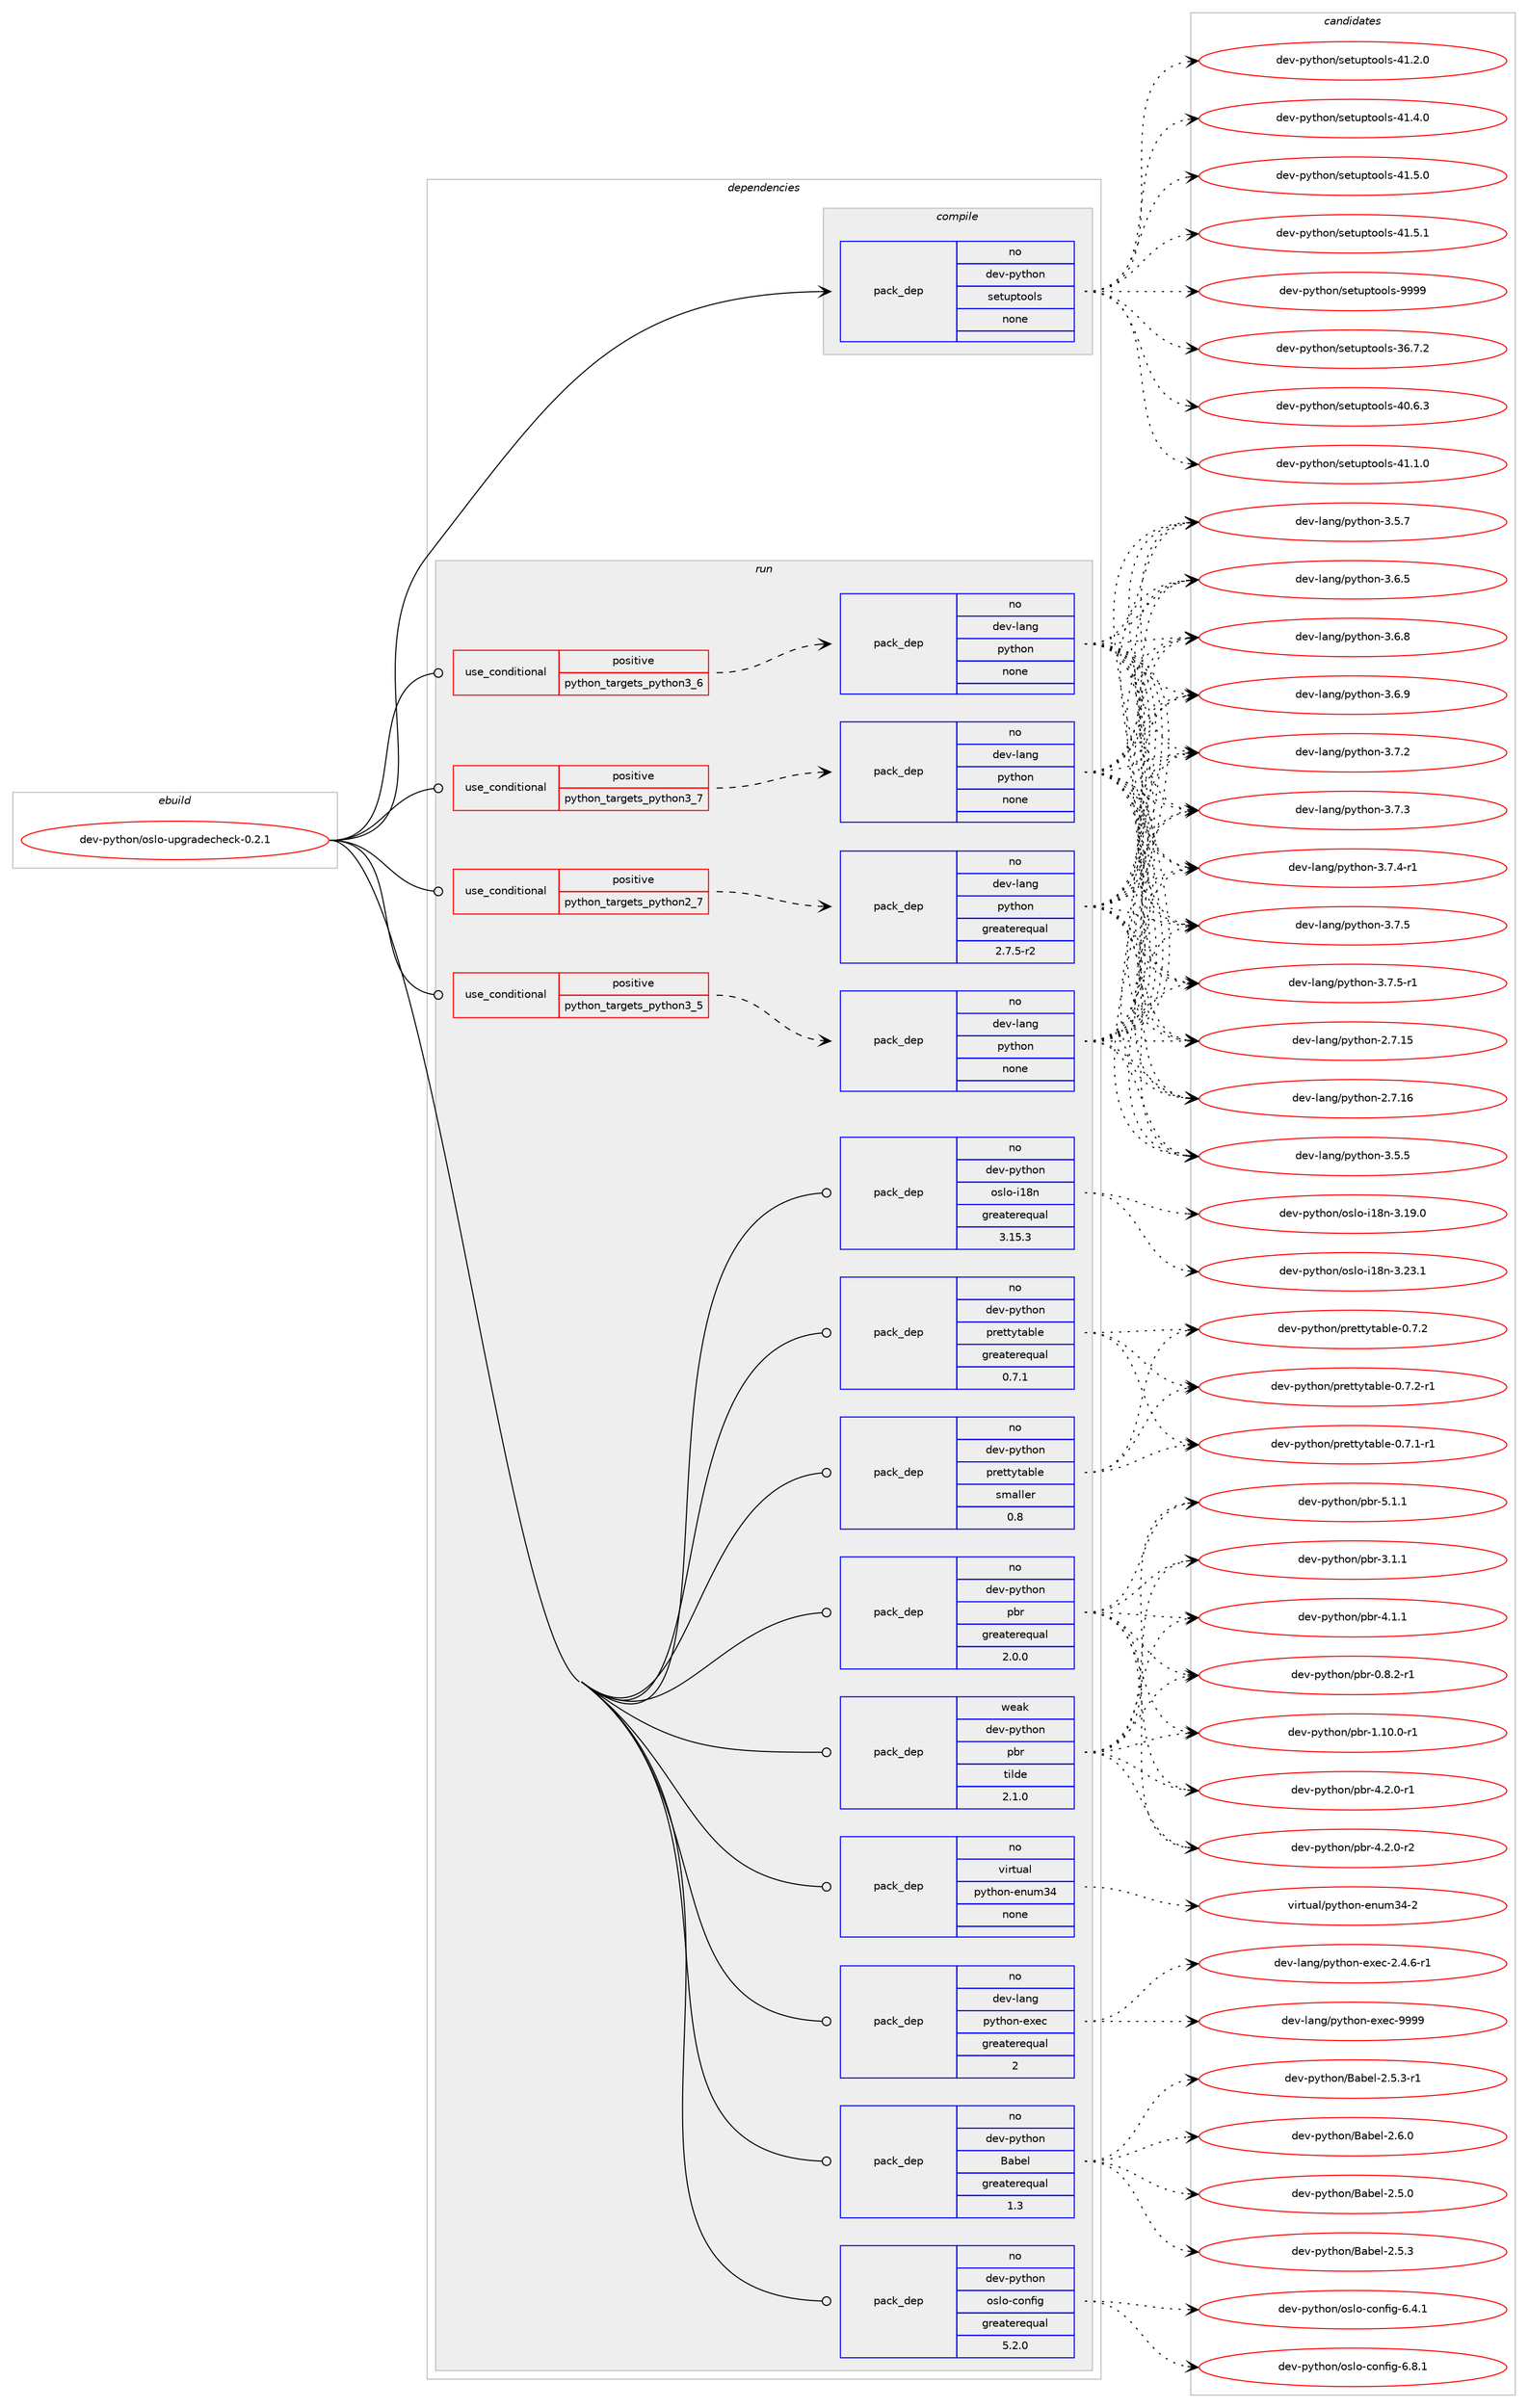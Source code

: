 digraph prolog {

# *************
# Graph options
# *************

newrank=true;
concentrate=true;
compound=true;
graph [rankdir=LR,fontname=Helvetica,fontsize=10,ranksep=1.5];#, ranksep=2.5, nodesep=0.2];
edge  [arrowhead=vee];
node  [fontname=Helvetica,fontsize=10];

# **********
# The ebuild
# **********

subgraph cluster_leftcol {
color=gray;
rank=same;
label=<<i>ebuild</i>>;
id [label="dev-python/oslo-upgradecheck-0.2.1", color=red, width=4, href="../dev-python/oslo-upgradecheck-0.2.1.svg"];
}

# ****************
# The dependencies
# ****************

subgraph cluster_midcol {
color=gray;
label=<<i>dependencies</i>>;
subgraph cluster_compile {
fillcolor="#eeeeee";
style=filled;
label=<<i>compile</i>>;
subgraph pack463960 {
dependency619654 [label=<<TABLE BORDER="0" CELLBORDER="1" CELLSPACING="0" CELLPADDING="4" WIDTH="220"><TR><TD ROWSPAN="6" CELLPADDING="30">pack_dep</TD></TR><TR><TD WIDTH="110">no</TD></TR><TR><TD>dev-python</TD></TR><TR><TD>setuptools</TD></TR><TR><TD>none</TD></TR><TR><TD></TD></TR></TABLE>>, shape=none, color=blue];
}
id:e -> dependency619654:w [weight=20,style="solid",arrowhead="vee"];
}
subgraph cluster_compileandrun {
fillcolor="#eeeeee";
style=filled;
label=<<i>compile and run</i>>;
}
subgraph cluster_run {
fillcolor="#eeeeee";
style=filled;
label=<<i>run</i>>;
subgraph cond143884 {
dependency619655 [label=<<TABLE BORDER="0" CELLBORDER="1" CELLSPACING="0" CELLPADDING="4"><TR><TD ROWSPAN="3" CELLPADDING="10">use_conditional</TD></TR><TR><TD>positive</TD></TR><TR><TD>python_targets_python2_7</TD></TR></TABLE>>, shape=none, color=red];
subgraph pack463961 {
dependency619656 [label=<<TABLE BORDER="0" CELLBORDER="1" CELLSPACING="0" CELLPADDING="4" WIDTH="220"><TR><TD ROWSPAN="6" CELLPADDING="30">pack_dep</TD></TR><TR><TD WIDTH="110">no</TD></TR><TR><TD>dev-lang</TD></TR><TR><TD>python</TD></TR><TR><TD>greaterequal</TD></TR><TR><TD>2.7.5-r2</TD></TR></TABLE>>, shape=none, color=blue];
}
dependency619655:e -> dependency619656:w [weight=20,style="dashed",arrowhead="vee"];
}
id:e -> dependency619655:w [weight=20,style="solid",arrowhead="odot"];
subgraph cond143885 {
dependency619657 [label=<<TABLE BORDER="0" CELLBORDER="1" CELLSPACING="0" CELLPADDING="4"><TR><TD ROWSPAN="3" CELLPADDING="10">use_conditional</TD></TR><TR><TD>positive</TD></TR><TR><TD>python_targets_python3_5</TD></TR></TABLE>>, shape=none, color=red];
subgraph pack463962 {
dependency619658 [label=<<TABLE BORDER="0" CELLBORDER="1" CELLSPACING="0" CELLPADDING="4" WIDTH="220"><TR><TD ROWSPAN="6" CELLPADDING="30">pack_dep</TD></TR><TR><TD WIDTH="110">no</TD></TR><TR><TD>dev-lang</TD></TR><TR><TD>python</TD></TR><TR><TD>none</TD></TR><TR><TD></TD></TR></TABLE>>, shape=none, color=blue];
}
dependency619657:e -> dependency619658:w [weight=20,style="dashed",arrowhead="vee"];
}
id:e -> dependency619657:w [weight=20,style="solid",arrowhead="odot"];
subgraph cond143886 {
dependency619659 [label=<<TABLE BORDER="0" CELLBORDER="1" CELLSPACING="0" CELLPADDING="4"><TR><TD ROWSPAN="3" CELLPADDING="10">use_conditional</TD></TR><TR><TD>positive</TD></TR><TR><TD>python_targets_python3_6</TD></TR></TABLE>>, shape=none, color=red];
subgraph pack463963 {
dependency619660 [label=<<TABLE BORDER="0" CELLBORDER="1" CELLSPACING="0" CELLPADDING="4" WIDTH="220"><TR><TD ROWSPAN="6" CELLPADDING="30">pack_dep</TD></TR><TR><TD WIDTH="110">no</TD></TR><TR><TD>dev-lang</TD></TR><TR><TD>python</TD></TR><TR><TD>none</TD></TR><TR><TD></TD></TR></TABLE>>, shape=none, color=blue];
}
dependency619659:e -> dependency619660:w [weight=20,style="dashed",arrowhead="vee"];
}
id:e -> dependency619659:w [weight=20,style="solid",arrowhead="odot"];
subgraph cond143887 {
dependency619661 [label=<<TABLE BORDER="0" CELLBORDER="1" CELLSPACING="0" CELLPADDING="4"><TR><TD ROWSPAN="3" CELLPADDING="10">use_conditional</TD></TR><TR><TD>positive</TD></TR><TR><TD>python_targets_python3_7</TD></TR></TABLE>>, shape=none, color=red];
subgraph pack463964 {
dependency619662 [label=<<TABLE BORDER="0" CELLBORDER="1" CELLSPACING="0" CELLPADDING="4" WIDTH="220"><TR><TD ROWSPAN="6" CELLPADDING="30">pack_dep</TD></TR><TR><TD WIDTH="110">no</TD></TR><TR><TD>dev-lang</TD></TR><TR><TD>python</TD></TR><TR><TD>none</TD></TR><TR><TD></TD></TR></TABLE>>, shape=none, color=blue];
}
dependency619661:e -> dependency619662:w [weight=20,style="dashed",arrowhead="vee"];
}
id:e -> dependency619661:w [weight=20,style="solid",arrowhead="odot"];
subgraph pack463965 {
dependency619663 [label=<<TABLE BORDER="0" CELLBORDER="1" CELLSPACING="0" CELLPADDING="4" WIDTH="220"><TR><TD ROWSPAN="6" CELLPADDING="30">pack_dep</TD></TR><TR><TD WIDTH="110">no</TD></TR><TR><TD>dev-lang</TD></TR><TR><TD>python-exec</TD></TR><TR><TD>greaterequal</TD></TR><TR><TD>2</TD></TR></TABLE>>, shape=none, color=blue];
}
id:e -> dependency619663:w [weight=20,style="solid",arrowhead="odot"];
subgraph pack463966 {
dependency619664 [label=<<TABLE BORDER="0" CELLBORDER="1" CELLSPACING="0" CELLPADDING="4" WIDTH="220"><TR><TD ROWSPAN="6" CELLPADDING="30">pack_dep</TD></TR><TR><TD WIDTH="110">no</TD></TR><TR><TD>dev-python</TD></TR><TR><TD>Babel</TD></TR><TR><TD>greaterequal</TD></TR><TR><TD>1.3</TD></TR></TABLE>>, shape=none, color=blue];
}
id:e -> dependency619664:w [weight=20,style="solid",arrowhead="odot"];
subgraph pack463967 {
dependency619665 [label=<<TABLE BORDER="0" CELLBORDER="1" CELLSPACING="0" CELLPADDING="4" WIDTH="220"><TR><TD ROWSPAN="6" CELLPADDING="30">pack_dep</TD></TR><TR><TD WIDTH="110">no</TD></TR><TR><TD>dev-python</TD></TR><TR><TD>oslo-config</TD></TR><TR><TD>greaterequal</TD></TR><TR><TD>5.2.0</TD></TR></TABLE>>, shape=none, color=blue];
}
id:e -> dependency619665:w [weight=20,style="solid",arrowhead="odot"];
subgraph pack463968 {
dependency619666 [label=<<TABLE BORDER="0" CELLBORDER="1" CELLSPACING="0" CELLPADDING="4" WIDTH="220"><TR><TD ROWSPAN="6" CELLPADDING="30">pack_dep</TD></TR><TR><TD WIDTH="110">no</TD></TR><TR><TD>dev-python</TD></TR><TR><TD>oslo-i18n</TD></TR><TR><TD>greaterequal</TD></TR><TR><TD>3.15.3</TD></TR></TABLE>>, shape=none, color=blue];
}
id:e -> dependency619666:w [weight=20,style="solid",arrowhead="odot"];
subgraph pack463969 {
dependency619667 [label=<<TABLE BORDER="0" CELLBORDER="1" CELLSPACING="0" CELLPADDING="4" WIDTH="220"><TR><TD ROWSPAN="6" CELLPADDING="30">pack_dep</TD></TR><TR><TD WIDTH="110">no</TD></TR><TR><TD>dev-python</TD></TR><TR><TD>pbr</TD></TR><TR><TD>greaterequal</TD></TR><TR><TD>2.0.0</TD></TR></TABLE>>, shape=none, color=blue];
}
id:e -> dependency619667:w [weight=20,style="solid",arrowhead="odot"];
subgraph pack463970 {
dependency619668 [label=<<TABLE BORDER="0" CELLBORDER="1" CELLSPACING="0" CELLPADDING="4" WIDTH="220"><TR><TD ROWSPAN="6" CELLPADDING="30">pack_dep</TD></TR><TR><TD WIDTH="110">no</TD></TR><TR><TD>dev-python</TD></TR><TR><TD>prettytable</TD></TR><TR><TD>greaterequal</TD></TR><TR><TD>0.7.1</TD></TR></TABLE>>, shape=none, color=blue];
}
id:e -> dependency619668:w [weight=20,style="solid",arrowhead="odot"];
subgraph pack463971 {
dependency619669 [label=<<TABLE BORDER="0" CELLBORDER="1" CELLSPACING="0" CELLPADDING="4" WIDTH="220"><TR><TD ROWSPAN="6" CELLPADDING="30">pack_dep</TD></TR><TR><TD WIDTH="110">no</TD></TR><TR><TD>dev-python</TD></TR><TR><TD>prettytable</TD></TR><TR><TD>smaller</TD></TR><TR><TD>0.8</TD></TR></TABLE>>, shape=none, color=blue];
}
id:e -> dependency619669:w [weight=20,style="solid",arrowhead="odot"];
subgraph pack463972 {
dependency619670 [label=<<TABLE BORDER="0" CELLBORDER="1" CELLSPACING="0" CELLPADDING="4" WIDTH="220"><TR><TD ROWSPAN="6" CELLPADDING="30">pack_dep</TD></TR><TR><TD WIDTH="110">no</TD></TR><TR><TD>virtual</TD></TR><TR><TD>python-enum34</TD></TR><TR><TD>none</TD></TR><TR><TD></TD></TR></TABLE>>, shape=none, color=blue];
}
id:e -> dependency619670:w [weight=20,style="solid",arrowhead="odot"];
subgraph pack463973 {
dependency619671 [label=<<TABLE BORDER="0" CELLBORDER="1" CELLSPACING="0" CELLPADDING="4" WIDTH="220"><TR><TD ROWSPAN="6" CELLPADDING="30">pack_dep</TD></TR><TR><TD WIDTH="110">weak</TD></TR><TR><TD>dev-python</TD></TR><TR><TD>pbr</TD></TR><TR><TD>tilde</TD></TR><TR><TD>2.1.0</TD></TR></TABLE>>, shape=none, color=blue];
}
id:e -> dependency619671:w [weight=20,style="solid",arrowhead="odot"];
}
}

# **************
# The candidates
# **************

subgraph cluster_choices {
rank=same;
color=gray;
label=<<i>candidates</i>>;

subgraph choice463960 {
color=black;
nodesep=1;
choice100101118451121211161041111104711510111611711211611111110811545515446554650 [label="dev-python/setuptools-36.7.2", color=red, width=4,href="../dev-python/setuptools-36.7.2.svg"];
choice100101118451121211161041111104711510111611711211611111110811545524846544651 [label="dev-python/setuptools-40.6.3", color=red, width=4,href="../dev-python/setuptools-40.6.3.svg"];
choice100101118451121211161041111104711510111611711211611111110811545524946494648 [label="dev-python/setuptools-41.1.0", color=red, width=4,href="../dev-python/setuptools-41.1.0.svg"];
choice100101118451121211161041111104711510111611711211611111110811545524946504648 [label="dev-python/setuptools-41.2.0", color=red, width=4,href="../dev-python/setuptools-41.2.0.svg"];
choice100101118451121211161041111104711510111611711211611111110811545524946524648 [label="dev-python/setuptools-41.4.0", color=red, width=4,href="../dev-python/setuptools-41.4.0.svg"];
choice100101118451121211161041111104711510111611711211611111110811545524946534648 [label="dev-python/setuptools-41.5.0", color=red, width=4,href="../dev-python/setuptools-41.5.0.svg"];
choice100101118451121211161041111104711510111611711211611111110811545524946534649 [label="dev-python/setuptools-41.5.1", color=red, width=4,href="../dev-python/setuptools-41.5.1.svg"];
choice10010111845112121116104111110471151011161171121161111111081154557575757 [label="dev-python/setuptools-9999", color=red, width=4,href="../dev-python/setuptools-9999.svg"];
dependency619654:e -> choice100101118451121211161041111104711510111611711211611111110811545515446554650:w [style=dotted,weight="100"];
dependency619654:e -> choice100101118451121211161041111104711510111611711211611111110811545524846544651:w [style=dotted,weight="100"];
dependency619654:e -> choice100101118451121211161041111104711510111611711211611111110811545524946494648:w [style=dotted,weight="100"];
dependency619654:e -> choice100101118451121211161041111104711510111611711211611111110811545524946504648:w [style=dotted,weight="100"];
dependency619654:e -> choice100101118451121211161041111104711510111611711211611111110811545524946524648:w [style=dotted,weight="100"];
dependency619654:e -> choice100101118451121211161041111104711510111611711211611111110811545524946534648:w [style=dotted,weight="100"];
dependency619654:e -> choice100101118451121211161041111104711510111611711211611111110811545524946534649:w [style=dotted,weight="100"];
dependency619654:e -> choice10010111845112121116104111110471151011161171121161111111081154557575757:w [style=dotted,weight="100"];
}
subgraph choice463961 {
color=black;
nodesep=1;
choice10010111845108971101034711212111610411111045504655464953 [label="dev-lang/python-2.7.15", color=red, width=4,href="../dev-lang/python-2.7.15.svg"];
choice10010111845108971101034711212111610411111045504655464954 [label="dev-lang/python-2.7.16", color=red, width=4,href="../dev-lang/python-2.7.16.svg"];
choice100101118451089711010347112121116104111110455146534653 [label="dev-lang/python-3.5.5", color=red, width=4,href="../dev-lang/python-3.5.5.svg"];
choice100101118451089711010347112121116104111110455146534655 [label="dev-lang/python-3.5.7", color=red, width=4,href="../dev-lang/python-3.5.7.svg"];
choice100101118451089711010347112121116104111110455146544653 [label="dev-lang/python-3.6.5", color=red, width=4,href="../dev-lang/python-3.6.5.svg"];
choice100101118451089711010347112121116104111110455146544656 [label="dev-lang/python-3.6.8", color=red, width=4,href="../dev-lang/python-3.6.8.svg"];
choice100101118451089711010347112121116104111110455146544657 [label="dev-lang/python-3.6.9", color=red, width=4,href="../dev-lang/python-3.6.9.svg"];
choice100101118451089711010347112121116104111110455146554650 [label="dev-lang/python-3.7.2", color=red, width=4,href="../dev-lang/python-3.7.2.svg"];
choice100101118451089711010347112121116104111110455146554651 [label="dev-lang/python-3.7.3", color=red, width=4,href="../dev-lang/python-3.7.3.svg"];
choice1001011184510897110103471121211161041111104551465546524511449 [label="dev-lang/python-3.7.4-r1", color=red, width=4,href="../dev-lang/python-3.7.4-r1.svg"];
choice100101118451089711010347112121116104111110455146554653 [label="dev-lang/python-3.7.5", color=red, width=4,href="../dev-lang/python-3.7.5.svg"];
choice1001011184510897110103471121211161041111104551465546534511449 [label="dev-lang/python-3.7.5-r1", color=red, width=4,href="../dev-lang/python-3.7.5-r1.svg"];
dependency619656:e -> choice10010111845108971101034711212111610411111045504655464953:w [style=dotted,weight="100"];
dependency619656:e -> choice10010111845108971101034711212111610411111045504655464954:w [style=dotted,weight="100"];
dependency619656:e -> choice100101118451089711010347112121116104111110455146534653:w [style=dotted,weight="100"];
dependency619656:e -> choice100101118451089711010347112121116104111110455146534655:w [style=dotted,weight="100"];
dependency619656:e -> choice100101118451089711010347112121116104111110455146544653:w [style=dotted,weight="100"];
dependency619656:e -> choice100101118451089711010347112121116104111110455146544656:w [style=dotted,weight="100"];
dependency619656:e -> choice100101118451089711010347112121116104111110455146544657:w [style=dotted,weight="100"];
dependency619656:e -> choice100101118451089711010347112121116104111110455146554650:w [style=dotted,weight="100"];
dependency619656:e -> choice100101118451089711010347112121116104111110455146554651:w [style=dotted,weight="100"];
dependency619656:e -> choice1001011184510897110103471121211161041111104551465546524511449:w [style=dotted,weight="100"];
dependency619656:e -> choice100101118451089711010347112121116104111110455146554653:w [style=dotted,weight="100"];
dependency619656:e -> choice1001011184510897110103471121211161041111104551465546534511449:w [style=dotted,weight="100"];
}
subgraph choice463962 {
color=black;
nodesep=1;
choice10010111845108971101034711212111610411111045504655464953 [label="dev-lang/python-2.7.15", color=red, width=4,href="../dev-lang/python-2.7.15.svg"];
choice10010111845108971101034711212111610411111045504655464954 [label="dev-lang/python-2.7.16", color=red, width=4,href="../dev-lang/python-2.7.16.svg"];
choice100101118451089711010347112121116104111110455146534653 [label="dev-lang/python-3.5.5", color=red, width=4,href="../dev-lang/python-3.5.5.svg"];
choice100101118451089711010347112121116104111110455146534655 [label="dev-lang/python-3.5.7", color=red, width=4,href="../dev-lang/python-3.5.7.svg"];
choice100101118451089711010347112121116104111110455146544653 [label="dev-lang/python-3.6.5", color=red, width=4,href="../dev-lang/python-3.6.5.svg"];
choice100101118451089711010347112121116104111110455146544656 [label="dev-lang/python-3.6.8", color=red, width=4,href="../dev-lang/python-3.6.8.svg"];
choice100101118451089711010347112121116104111110455146544657 [label="dev-lang/python-3.6.9", color=red, width=4,href="../dev-lang/python-3.6.9.svg"];
choice100101118451089711010347112121116104111110455146554650 [label="dev-lang/python-3.7.2", color=red, width=4,href="../dev-lang/python-3.7.2.svg"];
choice100101118451089711010347112121116104111110455146554651 [label="dev-lang/python-3.7.3", color=red, width=4,href="../dev-lang/python-3.7.3.svg"];
choice1001011184510897110103471121211161041111104551465546524511449 [label="dev-lang/python-3.7.4-r1", color=red, width=4,href="../dev-lang/python-3.7.4-r1.svg"];
choice100101118451089711010347112121116104111110455146554653 [label="dev-lang/python-3.7.5", color=red, width=4,href="../dev-lang/python-3.7.5.svg"];
choice1001011184510897110103471121211161041111104551465546534511449 [label="dev-lang/python-3.7.5-r1", color=red, width=4,href="../dev-lang/python-3.7.5-r1.svg"];
dependency619658:e -> choice10010111845108971101034711212111610411111045504655464953:w [style=dotted,weight="100"];
dependency619658:e -> choice10010111845108971101034711212111610411111045504655464954:w [style=dotted,weight="100"];
dependency619658:e -> choice100101118451089711010347112121116104111110455146534653:w [style=dotted,weight="100"];
dependency619658:e -> choice100101118451089711010347112121116104111110455146534655:w [style=dotted,weight="100"];
dependency619658:e -> choice100101118451089711010347112121116104111110455146544653:w [style=dotted,weight="100"];
dependency619658:e -> choice100101118451089711010347112121116104111110455146544656:w [style=dotted,weight="100"];
dependency619658:e -> choice100101118451089711010347112121116104111110455146544657:w [style=dotted,weight="100"];
dependency619658:e -> choice100101118451089711010347112121116104111110455146554650:w [style=dotted,weight="100"];
dependency619658:e -> choice100101118451089711010347112121116104111110455146554651:w [style=dotted,weight="100"];
dependency619658:e -> choice1001011184510897110103471121211161041111104551465546524511449:w [style=dotted,weight="100"];
dependency619658:e -> choice100101118451089711010347112121116104111110455146554653:w [style=dotted,weight="100"];
dependency619658:e -> choice1001011184510897110103471121211161041111104551465546534511449:w [style=dotted,weight="100"];
}
subgraph choice463963 {
color=black;
nodesep=1;
choice10010111845108971101034711212111610411111045504655464953 [label="dev-lang/python-2.7.15", color=red, width=4,href="../dev-lang/python-2.7.15.svg"];
choice10010111845108971101034711212111610411111045504655464954 [label="dev-lang/python-2.7.16", color=red, width=4,href="../dev-lang/python-2.7.16.svg"];
choice100101118451089711010347112121116104111110455146534653 [label="dev-lang/python-3.5.5", color=red, width=4,href="../dev-lang/python-3.5.5.svg"];
choice100101118451089711010347112121116104111110455146534655 [label="dev-lang/python-3.5.7", color=red, width=4,href="../dev-lang/python-3.5.7.svg"];
choice100101118451089711010347112121116104111110455146544653 [label="dev-lang/python-3.6.5", color=red, width=4,href="../dev-lang/python-3.6.5.svg"];
choice100101118451089711010347112121116104111110455146544656 [label="dev-lang/python-3.6.8", color=red, width=4,href="../dev-lang/python-3.6.8.svg"];
choice100101118451089711010347112121116104111110455146544657 [label="dev-lang/python-3.6.9", color=red, width=4,href="../dev-lang/python-3.6.9.svg"];
choice100101118451089711010347112121116104111110455146554650 [label="dev-lang/python-3.7.2", color=red, width=4,href="../dev-lang/python-3.7.2.svg"];
choice100101118451089711010347112121116104111110455146554651 [label="dev-lang/python-3.7.3", color=red, width=4,href="../dev-lang/python-3.7.3.svg"];
choice1001011184510897110103471121211161041111104551465546524511449 [label="dev-lang/python-3.7.4-r1", color=red, width=4,href="../dev-lang/python-3.7.4-r1.svg"];
choice100101118451089711010347112121116104111110455146554653 [label="dev-lang/python-3.7.5", color=red, width=4,href="../dev-lang/python-3.7.5.svg"];
choice1001011184510897110103471121211161041111104551465546534511449 [label="dev-lang/python-3.7.5-r1", color=red, width=4,href="../dev-lang/python-3.7.5-r1.svg"];
dependency619660:e -> choice10010111845108971101034711212111610411111045504655464953:w [style=dotted,weight="100"];
dependency619660:e -> choice10010111845108971101034711212111610411111045504655464954:w [style=dotted,weight="100"];
dependency619660:e -> choice100101118451089711010347112121116104111110455146534653:w [style=dotted,weight="100"];
dependency619660:e -> choice100101118451089711010347112121116104111110455146534655:w [style=dotted,weight="100"];
dependency619660:e -> choice100101118451089711010347112121116104111110455146544653:w [style=dotted,weight="100"];
dependency619660:e -> choice100101118451089711010347112121116104111110455146544656:w [style=dotted,weight="100"];
dependency619660:e -> choice100101118451089711010347112121116104111110455146544657:w [style=dotted,weight="100"];
dependency619660:e -> choice100101118451089711010347112121116104111110455146554650:w [style=dotted,weight="100"];
dependency619660:e -> choice100101118451089711010347112121116104111110455146554651:w [style=dotted,weight="100"];
dependency619660:e -> choice1001011184510897110103471121211161041111104551465546524511449:w [style=dotted,weight="100"];
dependency619660:e -> choice100101118451089711010347112121116104111110455146554653:w [style=dotted,weight="100"];
dependency619660:e -> choice1001011184510897110103471121211161041111104551465546534511449:w [style=dotted,weight="100"];
}
subgraph choice463964 {
color=black;
nodesep=1;
choice10010111845108971101034711212111610411111045504655464953 [label="dev-lang/python-2.7.15", color=red, width=4,href="../dev-lang/python-2.7.15.svg"];
choice10010111845108971101034711212111610411111045504655464954 [label="dev-lang/python-2.7.16", color=red, width=4,href="../dev-lang/python-2.7.16.svg"];
choice100101118451089711010347112121116104111110455146534653 [label="dev-lang/python-3.5.5", color=red, width=4,href="../dev-lang/python-3.5.5.svg"];
choice100101118451089711010347112121116104111110455146534655 [label="dev-lang/python-3.5.7", color=red, width=4,href="../dev-lang/python-3.5.7.svg"];
choice100101118451089711010347112121116104111110455146544653 [label="dev-lang/python-3.6.5", color=red, width=4,href="../dev-lang/python-3.6.5.svg"];
choice100101118451089711010347112121116104111110455146544656 [label="dev-lang/python-3.6.8", color=red, width=4,href="../dev-lang/python-3.6.8.svg"];
choice100101118451089711010347112121116104111110455146544657 [label="dev-lang/python-3.6.9", color=red, width=4,href="../dev-lang/python-3.6.9.svg"];
choice100101118451089711010347112121116104111110455146554650 [label="dev-lang/python-3.7.2", color=red, width=4,href="../dev-lang/python-3.7.2.svg"];
choice100101118451089711010347112121116104111110455146554651 [label="dev-lang/python-3.7.3", color=red, width=4,href="../dev-lang/python-3.7.3.svg"];
choice1001011184510897110103471121211161041111104551465546524511449 [label="dev-lang/python-3.7.4-r1", color=red, width=4,href="../dev-lang/python-3.7.4-r1.svg"];
choice100101118451089711010347112121116104111110455146554653 [label="dev-lang/python-3.7.5", color=red, width=4,href="../dev-lang/python-3.7.5.svg"];
choice1001011184510897110103471121211161041111104551465546534511449 [label="dev-lang/python-3.7.5-r1", color=red, width=4,href="../dev-lang/python-3.7.5-r1.svg"];
dependency619662:e -> choice10010111845108971101034711212111610411111045504655464953:w [style=dotted,weight="100"];
dependency619662:e -> choice10010111845108971101034711212111610411111045504655464954:w [style=dotted,weight="100"];
dependency619662:e -> choice100101118451089711010347112121116104111110455146534653:w [style=dotted,weight="100"];
dependency619662:e -> choice100101118451089711010347112121116104111110455146534655:w [style=dotted,weight="100"];
dependency619662:e -> choice100101118451089711010347112121116104111110455146544653:w [style=dotted,weight="100"];
dependency619662:e -> choice100101118451089711010347112121116104111110455146544656:w [style=dotted,weight="100"];
dependency619662:e -> choice100101118451089711010347112121116104111110455146544657:w [style=dotted,weight="100"];
dependency619662:e -> choice100101118451089711010347112121116104111110455146554650:w [style=dotted,weight="100"];
dependency619662:e -> choice100101118451089711010347112121116104111110455146554651:w [style=dotted,weight="100"];
dependency619662:e -> choice1001011184510897110103471121211161041111104551465546524511449:w [style=dotted,weight="100"];
dependency619662:e -> choice100101118451089711010347112121116104111110455146554653:w [style=dotted,weight="100"];
dependency619662:e -> choice1001011184510897110103471121211161041111104551465546534511449:w [style=dotted,weight="100"];
}
subgraph choice463965 {
color=black;
nodesep=1;
choice10010111845108971101034711212111610411111045101120101994550465246544511449 [label="dev-lang/python-exec-2.4.6-r1", color=red, width=4,href="../dev-lang/python-exec-2.4.6-r1.svg"];
choice10010111845108971101034711212111610411111045101120101994557575757 [label="dev-lang/python-exec-9999", color=red, width=4,href="../dev-lang/python-exec-9999.svg"];
dependency619663:e -> choice10010111845108971101034711212111610411111045101120101994550465246544511449:w [style=dotted,weight="100"];
dependency619663:e -> choice10010111845108971101034711212111610411111045101120101994557575757:w [style=dotted,weight="100"];
}
subgraph choice463966 {
color=black;
nodesep=1;
choice1001011184511212111610411111047669798101108455046534648 [label="dev-python/Babel-2.5.0", color=red, width=4,href="../dev-python/Babel-2.5.0.svg"];
choice1001011184511212111610411111047669798101108455046534651 [label="dev-python/Babel-2.5.3", color=red, width=4,href="../dev-python/Babel-2.5.3.svg"];
choice10010111845112121116104111110476697981011084550465346514511449 [label="dev-python/Babel-2.5.3-r1", color=red, width=4,href="../dev-python/Babel-2.5.3-r1.svg"];
choice1001011184511212111610411111047669798101108455046544648 [label="dev-python/Babel-2.6.0", color=red, width=4,href="../dev-python/Babel-2.6.0.svg"];
dependency619664:e -> choice1001011184511212111610411111047669798101108455046534648:w [style=dotted,weight="100"];
dependency619664:e -> choice1001011184511212111610411111047669798101108455046534651:w [style=dotted,weight="100"];
dependency619664:e -> choice10010111845112121116104111110476697981011084550465346514511449:w [style=dotted,weight="100"];
dependency619664:e -> choice1001011184511212111610411111047669798101108455046544648:w [style=dotted,weight="100"];
}
subgraph choice463967 {
color=black;
nodesep=1;
choice10010111845112121116104111110471111151081114599111110102105103455446524649 [label="dev-python/oslo-config-6.4.1", color=red, width=4,href="../dev-python/oslo-config-6.4.1.svg"];
choice10010111845112121116104111110471111151081114599111110102105103455446564649 [label="dev-python/oslo-config-6.8.1", color=red, width=4,href="../dev-python/oslo-config-6.8.1.svg"];
dependency619665:e -> choice10010111845112121116104111110471111151081114599111110102105103455446524649:w [style=dotted,weight="100"];
dependency619665:e -> choice10010111845112121116104111110471111151081114599111110102105103455446564649:w [style=dotted,weight="100"];
}
subgraph choice463968 {
color=black;
nodesep=1;
choice100101118451121211161041111104711111510811145105495611045514649574648 [label="dev-python/oslo-i18n-3.19.0", color=red, width=4,href="../dev-python/oslo-i18n-3.19.0.svg"];
choice100101118451121211161041111104711111510811145105495611045514650514649 [label="dev-python/oslo-i18n-3.23.1", color=red, width=4,href="../dev-python/oslo-i18n-3.23.1.svg"];
dependency619666:e -> choice100101118451121211161041111104711111510811145105495611045514649574648:w [style=dotted,weight="100"];
dependency619666:e -> choice100101118451121211161041111104711111510811145105495611045514650514649:w [style=dotted,weight="100"];
}
subgraph choice463969 {
color=black;
nodesep=1;
choice1001011184511212111610411111047112981144548465646504511449 [label="dev-python/pbr-0.8.2-r1", color=red, width=4,href="../dev-python/pbr-0.8.2-r1.svg"];
choice100101118451121211161041111104711298114454946494846484511449 [label="dev-python/pbr-1.10.0-r1", color=red, width=4,href="../dev-python/pbr-1.10.0-r1.svg"];
choice100101118451121211161041111104711298114455146494649 [label="dev-python/pbr-3.1.1", color=red, width=4,href="../dev-python/pbr-3.1.1.svg"];
choice100101118451121211161041111104711298114455246494649 [label="dev-python/pbr-4.1.1", color=red, width=4,href="../dev-python/pbr-4.1.1.svg"];
choice1001011184511212111610411111047112981144552465046484511449 [label="dev-python/pbr-4.2.0-r1", color=red, width=4,href="../dev-python/pbr-4.2.0-r1.svg"];
choice1001011184511212111610411111047112981144552465046484511450 [label="dev-python/pbr-4.2.0-r2", color=red, width=4,href="../dev-python/pbr-4.2.0-r2.svg"];
choice100101118451121211161041111104711298114455346494649 [label="dev-python/pbr-5.1.1", color=red, width=4,href="../dev-python/pbr-5.1.1.svg"];
dependency619667:e -> choice1001011184511212111610411111047112981144548465646504511449:w [style=dotted,weight="100"];
dependency619667:e -> choice100101118451121211161041111104711298114454946494846484511449:w [style=dotted,weight="100"];
dependency619667:e -> choice100101118451121211161041111104711298114455146494649:w [style=dotted,weight="100"];
dependency619667:e -> choice100101118451121211161041111104711298114455246494649:w [style=dotted,weight="100"];
dependency619667:e -> choice1001011184511212111610411111047112981144552465046484511449:w [style=dotted,weight="100"];
dependency619667:e -> choice1001011184511212111610411111047112981144552465046484511450:w [style=dotted,weight="100"];
dependency619667:e -> choice100101118451121211161041111104711298114455346494649:w [style=dotted,weight="100"];
}
subgraph choice463970 {
color=black;
nodesep=1;
choice100101118451121211161041111104711211410111611612111697981081014548465546494511449 [label="dev-python/prettytable-0.7.1-r1", color=red, width=4,href="../dev-python/prettytable-0.7.1-r1.svg"];
choice10010111845112121116104111110471121141011161161211169798108101454846554650 [label="dev-python/prettytable-0.7.2", color=red, width=4,href="../dev-python/prettytable-0.7.2.svg"];
choice100101118451121211161041111104711211410111611612111697981081014548465546504511449 [label="dev-python/prettytable-0.7.2-r1", color=red, width=4,href="../dev-python/prettytable-0.7.2-r1.svg"];
dependency619668:e -> choice100101118451121211161041111104711211410111611612111697981081014548465546494511449:w [style=dotted,weight="100"];
dependency619668:e -> choice10010111845112121116104111110471121141011161161211169798108101454846554650:w [style=dotted,weight="100"];
dependency619668:e -> choice100101118451121211161041111104711211410111611612111697981081014548465546504511449:w [style=dotted,weight="100"];
}
subgraph choice463971 {
color=black;
nodesep=1;
choice100101118451121211161041111104711211410111611612111697981081014548465546494511449 [label="dev-python/prettytable-0.7.1-r1", color=red, width=4,href="../dev-python/prettytable-0.7.1-r1.svg"];
choice10010111845112121116104111110471121141011161161211169798108101454846554650 [label="dev-python/prettytable-0.7.2", color=red, width=4,href="../dev-python/prettytable-0.7.2.svg"];
choice100101118451121211161041111104711211410111611612111697981081014548465546504511449 [label="dev-python/prettytable-0.7.2-r1", color=red, width=4,href="../dev-python/prettytable-0.7.2-r1.svg"];
dependency619669:e -> choice100101118451121211161041111104711211410111611612111697981081014548465546494511449:w [style=dotted,weight="100"];
dependency619669:e -> choice10010111845112121116104111110471121141011161161211169798108101454846554650:w [style=dotted,weight="100"];
dependency619669:e -> choice100101118451121211161041111104711211410111611612111697981081014548465546504511449:w [style=dotted,weight="100"];
}
subgraph choice463972 {
color=black;
nodesep=1;
choice11810511411611797108471121211161041111104510111011710951524550 [label="virtual/python-enum34-2", color=red, width=4,href="../virtual/python-enum34-2.svg"];
dependency619670:e -> choice11810511411611797108471121211161041111104510111011710951524550:w [style=dotted,weight="100"];
}
subgraph choice463973 {
color=black;
nodesep=1;
choice1001011184511212111610411111047112981144548465646504511449 [label="dev-python/pbr-0.8.2-r1", color=red, width=4,href="../dev-python/pbr-0.8.2-r1.svg"];
choice100101118451121211161041111104711298114454946494846484511449 [label="dev-python/pbr-1.10.0-r1", color=red, width=4,href="../dev-python/pbr-1.10.0-r1.svg"];
choice100101118451121211161041111104711298114455146494649 [label="dev-python/pbr-3.1.1", color=red, width=4,href="../dev-python/pbr-3.1.1.svg"];
choice100101118451121211161041111104711298114455246494649 [label="dev-python/pbr-4.1.1", color=red, width=4,href="../dev-python/pbr-4.1.1.svg"];
choice1001011184511212111610411111047112981144552465046484511449 [label="dev-python/pbr-4.2.0-r1", color=red, width=4,href="../dev-python/pbr-4.2.0-r1.svg"];
choice1001011184511212111610411111047112981144552465046484511450 [label="dev-python/pbr-4.2.0-r2", color=red, width=4,href="../dev-python/pbr-4.2.0-r2.svg"];
choice100101118451121211161041111104711298114455346494649 [label="dev-python/pbr-5.1.1", color=red, width=4,href="../dev-python/pbr-5.1.1.svg"];
dependency619671:e -> choice1001011184511212111610411111047112981144548465646504511449:w [style=dotted,weight="100"];
dependency619671:e -> choice100101118451121211161041111104711298114454946494846484511449:w [style=dotted,weight="100"];
dependency619671:e -> choice100101118451121211161041111104711298114455146494649:w [style=dotted,weight="100"];
dependency619671:e -> choice100101118451121211161041111104711298114455246494649:w [style=dotted,weight="100"];
dependency619671:e -> choice1001011184511212111610411111047112981144552465046484511449:w [style=dotted,weight="100"];
dependency619671:e -> choice1001011184511212111610411111047112981144552465046484511450:w [style=dotted,weight="100"];
dependency619671:e -> choice100101118451121211161041111104711298114455346494649:w [style=dotted,weight="100"];
}
}

}
